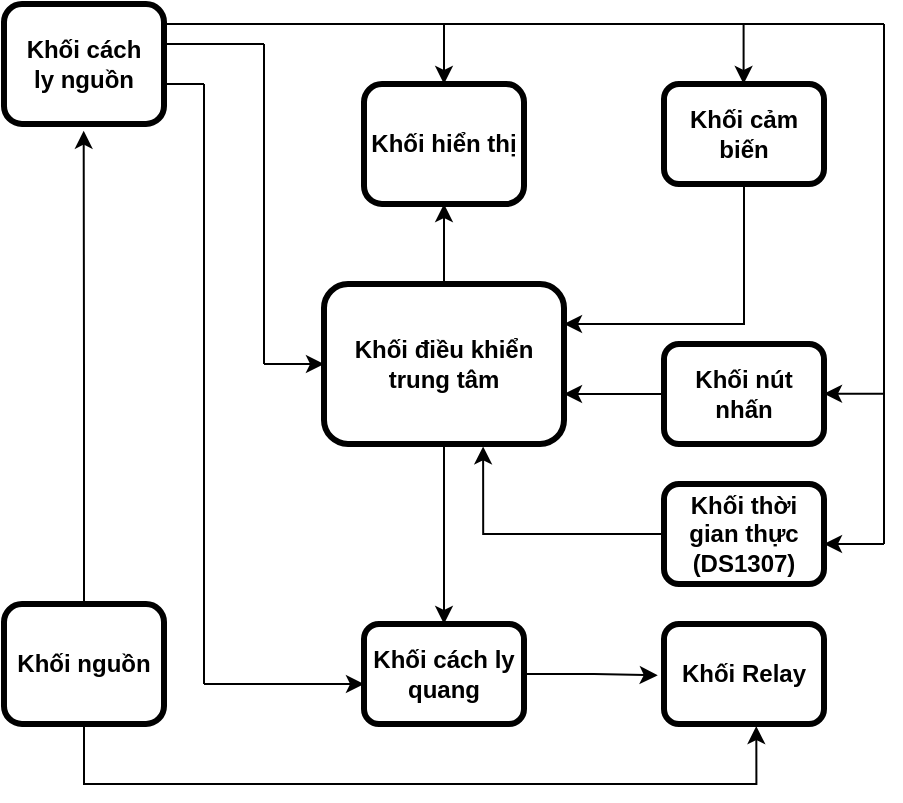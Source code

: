 <mxfile version="18.1.2" type="device"><diagram id="j6GQCwNBitZyL9PwSaid" name="Page-1"><mxGraphModel dx="934" dy="485" grid="1" gridSize="10" guides="1" tooltips="1" connect="1" arrows="1" fold="1" page="1" pageScale="1" pageWidth="850" pageHeight="1100" math="0" shadow="0"><root><mxCell id="0"/><mxCell id="1" parent="0"/><mxCell id="3hMwKcNZVluXJWfNhy7c-45" style="edgeStyle=orthogonalEdgeStyle;rounded=0;orthogonalLoop=1;jettySize=auto;html=1;entryX=1;entryY=0.25;entryDx=0;entryDy=0;" edge="1" parent="1" source="jKismMpx5hRllwocoXll-1" target="jKismMpx5hRllwocoXll-3"><mxGeometry relative="1" as="geometry"><mxPoint x="640" y="320" as="targetPoint"/><Array as="points"><mxPoint x="650" y="320"/></Array></mxGeometry></mxCell><mxCell id="jKismMpx5hRllwocoXll-1" value="Khối cảm biến" style="rounded=1;whiteSpace=wrap;html=1;strokeWidth=3;fontStyle=1" parent="1" vertex="1"><mxGeometry x="610" y="200" width="80" height="50" as="geometry"/></mxCell><mxCell id="3hMwKcNZVluXJWfNhy7c-20" style="edgeStyle=orthogonalEdgeStyle;rounded=0;orthogonalLoop=1;jettySize=auto;html=1;" edge="1" parent="1" source="jKismMpx5hRllwocoXll-2" target="jKismMpx5hRllwocoXll-3"><mxGeometry relative="1" as="geometry"><mxPoint x="570" y="345" as="targetPoint"/><Array as="points"><mxPoint x="560" y="355"/><mxPoint x="560" y="355"/></Array></mxGeometry></mxCell><mxCell id="jKismMpx5hRllwocoXll-2" value="Khối nút nhấn" style="rounded=1;whiteSpace=wrap;html=1;strokeWidth=3;fontStyle=1" parent="1" vertex="1"><mxGeometry x="610" y="330" width="80" height="50" as="geometry"/></mxCell><mxCell id="3hMwKcNZVluXJWfNhy7c-23" style="edgeStyle=orthogonalEdgeStyle;rounded=0;orthogonalLoop=1;jettySize=auto;html=1;entryX=0.5;entryY=0;entryDx=0;entryDy=0;" edge="1" parent="1" source="jKismMpx5hRllwocoXll-3" target="3hMwKcNZVluXJWfNhy7c-3"><mxGeometry relative="1" as="geometry"><mxPoint x="500" y="460" as="targetPoint"/></mxGeometry></mxCell><mxCell id="3hMwKcNZVluXJWfNhy7c-24" style="edgeStyle=orthogonalEdgeStyle;rounded=0;orthogonalLoop=1;jettySize=auto;html=1;entryX=1;entryY=0.5;entryDx=0;entryDy=0;" edge="1" parent="1" source="jKismMpx5hRllwocoXll-3" target="jKismMpx5hRllwocoXll-28"><mxGeometry relative="1" as="geometry"/></mxCell><mxCell id="jKismMpx5hRllwocoXll-3" value="Khối điều khiển trung tâm" style="rounded=1;whiteSpace=wrap;html=1;strokeWidth=3;fontStyle=1" parent="1" vertex="1"><mxGeometry x="440" y="300" width="120" height="80" as="geometry"/></mxCell><mxCell id="jKismMpx5hRllwocoXll-28" value="Khối hiển thị" style="rounded=1;whiteSpace=wrap;html=1;strokeWidth=3;fontStyle=1;direction=south;" parent="1" vertex="1"><mxGeometry x="460" y="200" width="80" height="60" as="geometry"/></mxCell><mxCell id="qMULtkasx25DroRDR9-b-2" value="Khối cách &lt;br&gt;ly nguồn" style="rounded=1;whiteSpace=wrap;html=1;strokeWidth=3;fontStyle=1" parent="1" vertex="1"><mxGeometry x="280" y="160" width="80" height="60" as="geometry"/></mxCell><mxCell id="3hMwKcNZVluXJWfNhy7c-40" style="edgeStyle=orthogonalEdgeStyle;rounded=0;orthogonalLoop=1;jettySize=auto;html=1;entryX=0.498;entryY=1.056;entryDx=0;entryDy=0;entryPerimeter=0;" edge="1" parent="1" source="3hMwKcNZVluXJWfNhy7c-2" target="qMULtkasx25DroRDR9-b-2"><mxGeometry relative="1" as="geometry"><mxPoint x="320" y="380" as="targetPoint"/></mxGeometry></mxCell><mxCell id="3hMwKcNZVluXJWfNhy7c-41" style="edgeStyle=orthogonalEdgeStyle;rounded=0;orthogonalLoop=1;jettySize=auto;html=1;entryX=0.577;entryY=1.021;entryDx=0;entryDy=0;entryPerimeter=0;" edge="1" parent="1" source="3hMwKcNZVluXJWfNhy7c-2" target="3hMwKcNZVluXJWfNhy7c-4"><mxGeometry relative="1" as="geometry"><mxPoint x="320" y="630" as="targetPoint"/><Array as="points"><mxPoint x="320" y="550"/><mxPoint x="656" y="550"/></Array></mxGeometry></mxCell><mxCell id="3hMwKcNZVluXJWfNhy7c-2" value="Khối nguồn" style="rounded=1;whiteSpace=wrap;html=1;strokeWidth=3;fontStyle=1" vertex="1" parent="1"><mxGeometry x="280" y="460" width="80" height="60" as="geometry"/></mxCell><mxCell id="3hMwKcNZVluXJWfNhy7c-22" style="edgeStyle=orthogonalEdgeStyle;rounded=0;orthogonalLoop=1;jettySize=auto;html=1;entryX=-0.039;entryY=0.513;entryDx=0;entryDy=0;entryPerimeter=0;" edge="1" parent="1" source="3hMwKcNZVluXJWfNhy7c-3" target="3hMwKcNZVluXJWfNhy7c-4"><mxGeometry relative="1" as="geometry"><mxPoint x="590" y="495" as="targetPoint"/></mxGeometry></mxCell><mxCell id="3hMwKcNZVluXJWfNhy7c-3" value="Khối cách ly quang" style="rounded=1;whiteSpace=wrap;html=1;strokeWidth=3;fontStyle=1" vertex="1" parent="1"><mxGeometry x="460" y="470" width="80" height="50" as="geometry"/></mxCell><mxCell id="3hMwKcNZVluXJWfNhy7c-4" value="Khối Relay" style="rounded=1;whiteSpace=wrap;html=1;strokeWidth=3;fontStyle=1" vertex="1" parent="1"><mxGeometry x="610" y="470" width="80" height="50" as="geometry"/></mxCell><mxCell id="3hMwKcNZVluXJWfNhy7c-26" value="" style="endArrow=none;html=1;rounded=0;" edge="1" parent="1"><mxGeometry width="50" height="50" relative="1" as="geometry"><mxPoint x="410" y="170" as="sourcePoint"/><mxPoint x="720" y="170" as="targetPoint"/></mxGeometry></mxCell><mxCell id="3hMwKcNZVluXJWfNhy7c-29" value="" style="endArrow=classic;html=1;rounded=0;" edge="1" parent="1"><mxGeometry width="50" height="50" relative="1" as="geometry"><mxPoint x="500" y="170" as="sourcePoint"/><mxPoint x="500" y="200" as="targetPoint"/></mxGeometry></mxCell><mxCell id="3hMwKcNZVluXJWfNhy7c-30" value="" style="endArrow=classic;html=1;rounded=0;" edge="1" parent="1"><mxGeometry width="50" height="50" relative="1" as="geometry"><mxPoint x="649.8" y="170" as="sourcePoint"/><mxPoint x="649.8" y="200" as="targetPoint"/></mxGeometry></mxCell><mxCell id="3hMwKcNZVluXJWfNhy7c-42" style="edgeStyle=orthogonalEdgeStyle;rounded=0;orthogonalLoop=1;jettySize=auto;html=1;entryX=0.663;entryY=1.015;entryDx=0;entryDy=0;entryPerimeter=0;" edge="1" parent="1" source="3hMwKcNZVluXJWfNhy7c-31" target="jKismMpx5hRllwocoXll-3"><mxGeometry relative="1" as="geometry"><mxPoint x="520" y="390" as="targetPoint"/></mxGeometry></mxCell><mxCell id="3hMwKcNZVluXJWfNhy7c-31" value="Khối thời &lt;br&gt;gian thực&lt;br&gt;(DS1307)" style="rounded=1;whiteSpace=wrap;html=1;strokeWidth=3;fontStyle=1" vertex="1" parent="1"><mxGeometry x="610" y="400" width="80" height="50" as="geometry"/></mxCell><mxCell id="3hMwKcNZVluXJWfNhy7c-32" value="" style="endArrow=none;html=1;rounded=0;" edge="1" parent="1"><mxGeometry width="50" height="50" relative="1" as="geometry"><mxPoint x="720" y="430" as="sourcePoint"/><mxPoint x="720" y="170" as="targetPoint"/></mxGeometry></mxCell><mxCell id="3hMwKcNZVluXJWfNhy7c-35" value="" style="endArrow=classic;html=1;rounded=0;" edge="1" parent="1"><mxGeometry width="50" height="50" relative="1" as="geometry"><mxPoint x="720" y="354.86" as="sourcePoint"/><mxPoint x="690" y="354.86" as="targetPoint"/></mxGeometry></mxCell><mxCell id="3hMwKcNZVluXJWfNhy7c-37" value="" style="endArrow=none;html=1;rounded=0;" edge="1" parent="1"><mxGeometry width="50" height="50" relative="1" as="geometry"><mxPoint x="380" y="500" as="sourcePoint"/><mxPoint x="380" y="200" as="targetPoint"/></mxGeometry></mxCell><mxCell id="3hMwKcNZVluXJWfNhy7c-39" value="" style="endArrow=classic;html=1;rounded=0;entryX=0;entryY=0.6;entryDx=0;entryDy=0;entryPerimeter=0;" edge="1" parent="1" target="3hMwKcNZVluXJWfNhy7c-3"><mxGeometry width="50" height="50" relative="1" as="geometry"><mxPoint x="380" y="500" as="sourcePoint"/><mxPoint x="460" y="450" as="targetPoint"/></mxGeometry></mxCell><mxCell id="3hMwKcNZVluXJWfNhy7c-43" value="" style="endArrow=classic;html=1;rounded=0;" edge="1" parent="1" target="3hMwKcNZVluXJWfNhy7c-31"><mxGeometry width="50" height="50" relative="1" as="geometry"><mxPoint x="720" y="430" as="sourcePoint"/><mxPoint x="790" y="380" as="targetPoint"/><Array as="points"><mxPoint x="690" y="430"/></Array></mxGeometry></mxCell><mxCell id="3hMwKcNZVluXJWfNhy7c-44" value="" style="endArrow=none;html=1;rounded=0;" edge="1" parent="1"><mxGeometry width="50" height="50" relative="1" as="geometry"><mxPoint x="360" y="170" as="sourcePoint"/><mxPoint x="410" y="170" as="targetPoint"/></mxGeometry></mxCell><mxCell id="3hMwKcNZVluXJWfNhy7c-46" value="" style="endArrow=none;html=1;rounded=0;" edge="1" parent="1"><mxGeometry width="50" height="50" relative="1" as="geometry"><mxPoint x="360" y="180" as="sourcePoint"/><mxPoint x="410" y="180" as="targetPoint"/></mxGeometry></mxCell><mxCell id="3hMwKcNZVluXJWfNhy7c-47" value="" style="endArrow=none;html=1;rounded=0;" edge="1" parent="1"><mxGeometry width="50" height="50" relative="1" as="geometry"><mxPoint x="360" y="200" as="sourcePoint"/><mxPoint x="380" y="200" as="targetPoint"/></mxGeometry></mxCell><mxCell id="3hMwKcNZVluXJWfNhy7c-48" value="" style="endArrow=none;html=1;rounded=0;" edge="1" parent="1"><mxGeometry width="50" height="50" relative="1" as="geometry"><mxPoint x="410" y="340" as="sourcePoint"/><mxPoint x="410" y="180" as="targetPoint"/></mxGeometry></mxCell><mxCell id="3hMwKcNZVluXJWfNhy7c-49" value="" style="endArrow=none;html=1;rounded=0;" edge="1" parent="1"><mxGeometry width="50" height="50" relative="1" as="geometry"><mxPoint x="410" y="340" as="sourcePoint"/><mxPoint x="410" y="180" as="targetPoint"/></mxGeometry></mxCell><mxCell id="3hMwKcNZVluXJWfNhy7c-51" value="" style="endArrow=classic;html=1;rounded=0;entryX=0;entryY=0.5;entryDx=0;entryDy=0;" edge="1" parent="1" target="jKismMpx5hRllwocoXll-3"><mxGeometry width="50" height="50" relative="1" as="geometry"><mxPoint x="410" y="340" as="sourcePoint"/><mxPoint x="460" y="290" as="targetPoint"/></mxGeometry></mxCell></root></mxGraphModel></diagram></mxfile>